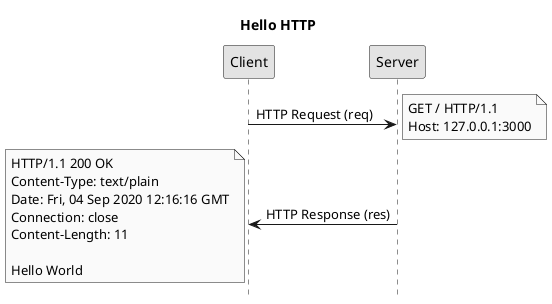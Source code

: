 @startuml
title Hello HTTP
hide footbox
skinparam monochrome true

Client -> Server: HTTP Request (req)
note right: GET / HTTP/1.1\nHost: 127.0.0.1:3000
Server -> Client: HTTP Response (res)
note left: HTTP/1.1 200 OK\nContent-Type: text/plain\nDate: Fri, 04 Sep 2020 12:16:16 GMT\nConnection: close\nContent-Length: 11\n\nHello World
@enduml
